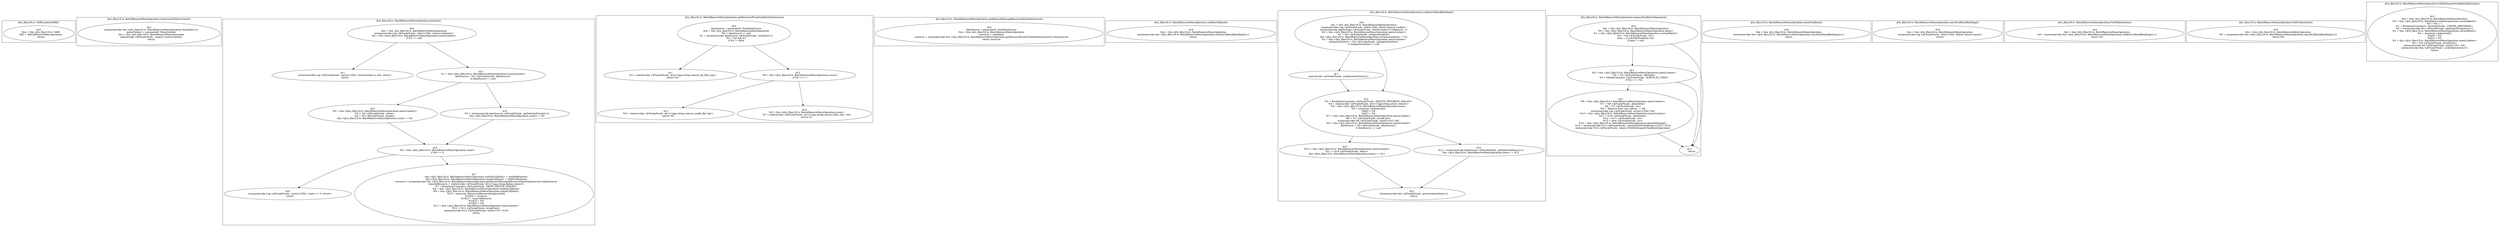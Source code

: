 digraph "18.ts" {
subgraph "cluster_@ts_files/18.ts: %dflt.[static]%dflt()" {
  label="@ts_files/18.ts: %dflt.[static]%dflt()";
  Node33250 [label="id:0
      this = this: @ts_files/18.ts: %dflt
      TAG = 'BatchRemoveMenuOperation'
      return"];
}
subgraph "cluster_@ts_files/18.ts: BatchRemoveMenuOperation.constructor(MenuContext)" {
  label="@ts_files/18.ts: BatchRemoveMenuOperation.constructor(MenuContext)";
  Node63890 [label="id:0
      instanceinvoke this.<@ts_files/18.ts: BatchRemoveMenuOperation.%instInit()>()
      menuContext = parameter0: MenuContext
      this = this: @ts_files/18.ts: BatchRemoveMenuOperation
      staticinvoke <@%unk/%unk: .super()>(menuContext)
      return"];
}
subgraph "cluster_@ts_files/18.ts: BatchRemoveMenuOperation.doAction()" {
  label="@ts_files/18.ts: BatchRemoveMenuOperation.doAction()";
  Node48380 [label="id:0
      this = this: @ts_files/18.ts: BatchRemoveMenuOperation
      instanceinvoke Log.<@%unk/%unk: .info()>(TAG, 'remove doAction')
      %0 = this.<@ts_files/18.ts: BatchRemoveMenuOperation.menuContext>
      if %0 == null"];
  Node48381 [label="id:1
      instanceinvoke Log.<@%unk/%unk: .warn()>(TAG, 'menuContext is null, return')
      return"];
  Node48382 [label="id:2
      %1 = this.<@ts_files/18.ts: BatchRemoveMenuOperation.menuContext>
      dataSource = %1.<@%unk/%unk: .dataSource>
      if dataSource == null"];
  Node48383 [label="id:3
      %2 = this.<@ts_files/18.ts: BatchRemoveMenuOperation.menuContext>
      %3 = %2.<@%unk/%unk: .items>
      %4 = %3.<@%unk/%unk: .length>
      this.<@ts_files/18.ts: BatchRemoveMenuOperation.count> = %4"];
  Node48384 [label="id:4
      %5 = instanceinvoke dataSource.<@%unk/%unk: .getSelectedCount()>()
      this.<@ts_files/18.ts: BatchRemoveMenuOperation.count> = %5"];
  Node48385 [label="id:5
      %6 = this.<@ts_files/18.ts: BatchRemoveMenuOperation.count>
      if %6 <= 0"];
  Node48386 [label="id:6
      instanceinvoke Log.<@%unk/%unk: .warn()>(TAG, 'count <= 0, return')
      return"];
  Node48387 [label="id:7
      this.<@ts_files/18.ts: BatchRemoveMenuOperation.confirmCallback> = %AM0$doAction
      this.<@ts_files/18.ts: BatchRemoveMenuOperation.cancelCallback> = %AM1$doAction
      resource = instanceinvoke this.<@ts_files/18.ts: BatchRemoveMenuOperation.getRemoveMessageResource(ItemDataSource)>(dataSource)
      removeResource = staticinvoke <@%unk/%unk: .$r()>('app.string.dialog_remove')
      %7 = BroadcastConstants.<@%unk/%unk: .SHOW_DELETE_DIALOG>
      %8 = this.<@ts_files/18.ts: BatchRemoveMenuOperation.confirmCallback>
      %9 = this.<@ts_files/18.ts: BatchRemoveMenuOperation.cancelCallback>
      %10 = newarray (Resource|Resource|unknown)[4]
      %10[0] = resource
      %10[1] = removeResource
      %10[2] = %8
      %10[3] = %9
      %11 = this.<@ts_files/18.ts: BatchRemoveMenuOperation.menuContext>
      %12 = %11.<@%unk/%unk: .broadCast>
      instanceinvoke %12.<@%unk/%unk: .emit()>(%7, %10)
      return"];
  Node48380 -> Node48381;
  Node48380 -> Node48382;
  Node48382 -> Node48383;
  Node48382 -> Node48384;
  Node48383 -> Node48385;
  Node48384 -> Node48385;
  Node48385 -> Node48386;
  Node48385 -> Node48387;
}
subgraph "cluster_@ts_files/18.ts: BatchRemoveMenuOperation.getResourceFromGrid(ItemDataSource)" {
  label="@ts_files/18.ts: BatchRemoveMenuOperation.getResourceFromGrid(ItemDataSource)";
  Node73770 [label="id:0
      dataSource = parameter0: ItemDataSource
      this = this: @ts_files/18.ts: BatchRemoveMenuOperation
      %0 = dataSource != null
      %1 = instanceinvoke dataSource.<@%unk/%unk: .isSelect()>()
      %2 = %0 && %1
      if %2 != false"];
  Node73771 [label="id:1
      %3 = staticinvoke <@%unk/%unk: .$r()>('app.string.remove_all_files_tips')
      return %3"];
  Node73772 [label="id:2
      %4 = this.<@ts_files/18.ts: BatchRemoveMenuOperation.count>
      if %4 === 1"];
  Node73773 [label="id:3
      %5 = staticinvoke <@%unk/%unk: .$r()>('app.string.remove_single_file_tips')
      return %5"];
  Node73774 [label="id:4
      %6 = this.<@ts_files/18.ts: BatchRemoveMenuOperation.count>
      %7 = staticinvoke <@%unk/%unk: .$r()>('app.string.remove_files_tips', %6)
      return %7"];
  Node73770 -> Node73771;
  Node73770 -> Node73772;
  Node73772 -> Node73773;
  Node73772 -> Node73774;
}
subgraph "cluster_@ts_files/18.ts: BatchRemoveMenuOperation.getRemoveMessageResource(ItemDataSource)" {
  label="@ts_files/18.ts: BatchRemoveMenuOperation.getRemoveMessageResource(ItemDataSource)";
  Node79140 [label="id:0
      dataSource = parameter0: ItemDataSource
      this = this: @ts_files/18.ts: BatchRemoveMenuOperation
      resource = undefined
      resource = instanceinvoke this.<@ts_files/18.ts: BatchRemoveMenuOperation.getResourceFromGrid(ItemDataSource)>(dataSource)
      return resource"];
}
subgraph "cluster_@ts_files/18.ts: BatchRemoveMenuOperation.confirmCallback()" {
  label="@ts_files/18.ts: BatchRemoveMenuOperation.confirmCallback()";
  Node55520 [label="id:0
      this = this: @ts_files/18.ts: BatchRemoveMenuOperation
      instanceinvoke this.<@ts_files/18.ts: BatchRemoveMenuOperation.confirmCallbackBindImpl()>()
      return"];
}
subgraph "cluster_@ts_files/18.ts: BatchRemoveMenuOperation.confirmCallbackBindImpl()" {
  label="@ts_files/18.ts: BatchRemoveMenuOperation.confirmCallbackBindImpl()";
  Node63350 [label="id:0
      this = this: @ts_files/18.ts: BatchRemoveMenuOperation
      instanceinvoke Log.<@%unk/%unk: .info()>(TAG, 'Batch remove confirm')
      instanceinvoke AppStorage.<@%unk/%unk: .SetOrCreate()>('isRemove', 1)
      %0 = this.<@ts_files/18.ts: BatchRemoveMenuOperation.menuContext>
      %1 = %0.<@%unk/%unk: .onOperationEnd>
      this.<@ts_files/18.ts: BatchRemoveMenuOperation.onOperationEnd> = %1
      %2 = this.<@ts_files/18.ts: BatchRemoveMenuOperation.menuContext>
      onOperationStart = %2.<@%unk/%unk: .onOperationStart>
      if onOperationStart != null"];
  Node63351 [label="id:1
      staticinvoke <@%unk/%unk: .onOperationStart()>()"];
  Node63352 [label="id:2
      %3 = BroadcastConstants.<@%unk/%unk: .DELETE_PROGRESS_DIALOG>
      %4 = staticinvoke <@%unk/%unk: .$r()>('app.string.action_remove')
      %5 = this.<@ts_files/18.ts: BatchRemoveMenuOperation.count>
      %6 = newarray (unknown)[2]
      %6[0] = %4
      %6[1] = %5
      %7 = this.<@ts_files/18.ts: BatchRemoveMenuOperation.menuContext>
      %8 = %7.<@%unk/%unk: .broadCast>
      instanceinvoke %8.<@%unk/%unk: .emit()>(%3, %6)
      %9 = this.<@ts_files/18.ts: BatchRemoveMenuOperation.menuContext>
      dataSource = %9.<@%unk/%unk: .dataSource>
      if dataSource == null"];
  Node63353 [label="id:3
      %10 = this.<@ts_files/18.ts: BatchRemoveMenuOperation.menuContext>
      %11 = %10.<@%unk/%unk: .items>
      this.<@ts_files/18.ts: BatchRemoveMenuOperation.items> = %11"];
  Node63354 [label="id:4
      %12 = instanceinvoke dataSource.<@%unk/%unk: .getSelectedItems()>()
      this.<@ts_files/18.ts: BatchRemoveMenuOperation.items> = %12"];
  Node63355 [label="id:5
      instanceinvoke this.<@%unk/%unk: .processOperation()>()
      return"];
  Node63350 -> Node63351;
  Node63350 -> Node63352;
  Node63351 -> Node63352;
  Node63352 -> Node63353;
  Node63352 -> Node63354;
  Node63353 -> Node63355;
  Node63354 -> Node63355;
}
subgraph "cluster_@ts_files/18.ts: BatchRemoveMenuOperation.requestOneBatchOperation()" {
  label="@ts_files/18.ts: BatchRemoveMenuOperation.requestOneBatchOperation()";
  Node65150 [label="id:0
      this = this: @ts_files/18.ts: BatchRemoveMenuOperation
      %0 = this.<@ts_files/18.ts: BatchRemoveMenuOperation.items>
      %1 = this.<@ts_files/18.ts: BatchRemoveMenuOperation.currentBatch>
      %2 = %0.<@%unk/%unk: .%1>
      item = <UserFileDataItem>%2
      if item != null"];
  Node65151 [label="id:1
      %3 = this.<@ts_files/18.ts: BatchRemoveMenuOperation.menuContext>
      %4 = %3.<@%unk/%unk: .albumId>
      %5 = MediaConstants.<@%unk/%unk: .ALBUM_ID_USER>
      if %4 === %5"];
  Node65152 [label="id:2
      %6 = this.<@ts_files/18.ts: BatchRemoveMenuOperation.menuContext>
      %7 = %6.<@%unk/%unk: .albumInfo>
      %8 = %7.<@%unk/%unk: .uri>
      %9 = 'Remove from user album:' + %8
      instanceinvoke Log.<@%unk/%unk: .error()>(TAG, %9)
      %10 = this.<@ts_files/18.ts: BatchRemoveMenuOperation.menuContext>
      %11 = %10.<@%unk/%unk: .albumInfo>
      %12 = %11.<@%unk/%unk: .uri>
      %13 = item.<@%unk/%unk: .uri>
      %14 = this.<@ts_files/18.ts: BatchRemoveMenuOperation.albumDataImpl>
      %15 = instanceinvoke %14.<@%unk/%unk: .removeFileFromAlbum()>(%12, %13)
      instanceinvoke %15.<@%unk/%unk: .then()>(%AM2$requestOneBatchOperation)"];
  Node65153 [label="id:3
      return"];
  Node65150 -> Node65151;
  Node65150 -> Node65153;
  Node65151 -> Node65152;
  Node65151 -> Node65153;
  Node65152 -> Node65153;
}
subgraph "cluster_@ts_files/18.ts: BatchRemoveMenuOperation.cancelCallback()" {
  label="@ts_files/18.ts: BatchRemoveMenuOperation.cancelCallback()";
  Node54160 [label="id:0
      this = this: @ts_files/18.ts: BatchRemoveMenuOperation
      instanceinvoke this.<@ts_files/18.ts: BatchRemoveMenuOperation.cancelCallbackBindImpl()>()
      return"];
}
subgraph "cluster_@ts_files/18.ts: BatchRemoveMenuOperation.cancelCallbackBindImpl()" {
  label="@ts_files/18.ts: BatchRemoveMenuOperation.cancelCallbackBindImpl()";
  Node61990 [label="id:0
      this = this: @ts_files/18.ts: BatchRemoveMenuOperation
      instanceinvoke Log.<@%unk/%unk: .info()>(TAG, 'Batch remove cancel')
      return"];
}
subgraph "cluster_@ts_files/18.ts: BatchRemoveMenuOperation.%AM0$doAction()" {
  label="@ts_files/18.ts: BatchRemoveMenuOperation.%AM0$doAction()";
  Node51010 [label="id:0
      this = this: @ts_files/18.ts: BatchRemoveMenuOperation
      %0 = instanceinvoke this.<@ts_files/18.ts: BatchRemoveMenuOperation.confirmCallbackBindImpl()>()
      return %0"];
}
subgraph "cluster_@ts_files/18.ts: BatchRemoveMenuOperation.%AM1$doAction()" {
  label="@ts_files/18.ts: BatchRemoveMenuOperation.%AM1$doAction()";
  Node51020 [label="id:0
      this = this: @ts_files/18.ts: BatchRemoveMenuOperation
      %0 = instanceinvoke this.<@ts_files/18.ts: BatchRemoveMenuOperation.cancelCallbackBindImpl()>()
      return %0"];
}
subgraph "cluster_@ts_files/18.ts: BatchRemoveMenuOperation.%AM2$requestOneBatchOperation()" {
  label="@ts_files/18.ts: BatchRemoveMenuOperation.%AM2$requestOneBatchOperation()";
  Node67800 [label="id:0
      this = this: @ts_files/18.ts: BatchRemoveMenuOperation
      %0 = this.<@ts_files/18.ts: BatchRemoveMenuOperation.currentBatch>
      %0 = %0 + 1
      %1 = BroadcastConstants.<@%unk/%unk: .UPDATE_PROGRESS>
      %2 = instanceinvoke this.<@%unk/%unk: .getExpectProgress()>()
      %3 = this.<@ts_files/18.ts: BatchRemoveMenuOperation.currentBatch>
      %4 = newarray (unknown)[2]
      %4[0] = %2
      %4[1] = %3
      %5 = this.<@ts_files/18.ts: BatchRemoveMenuOperation.menuContext>
      %6 = %5.<@%unk/%unk: .broadCast>
      instanceinvoke %6.<@%unk/%unk: .emit()>(%1, %4)
      instanceinvoke this.<@%unk/%unk: .cyclicOperation()>()
      return"];
}
}
